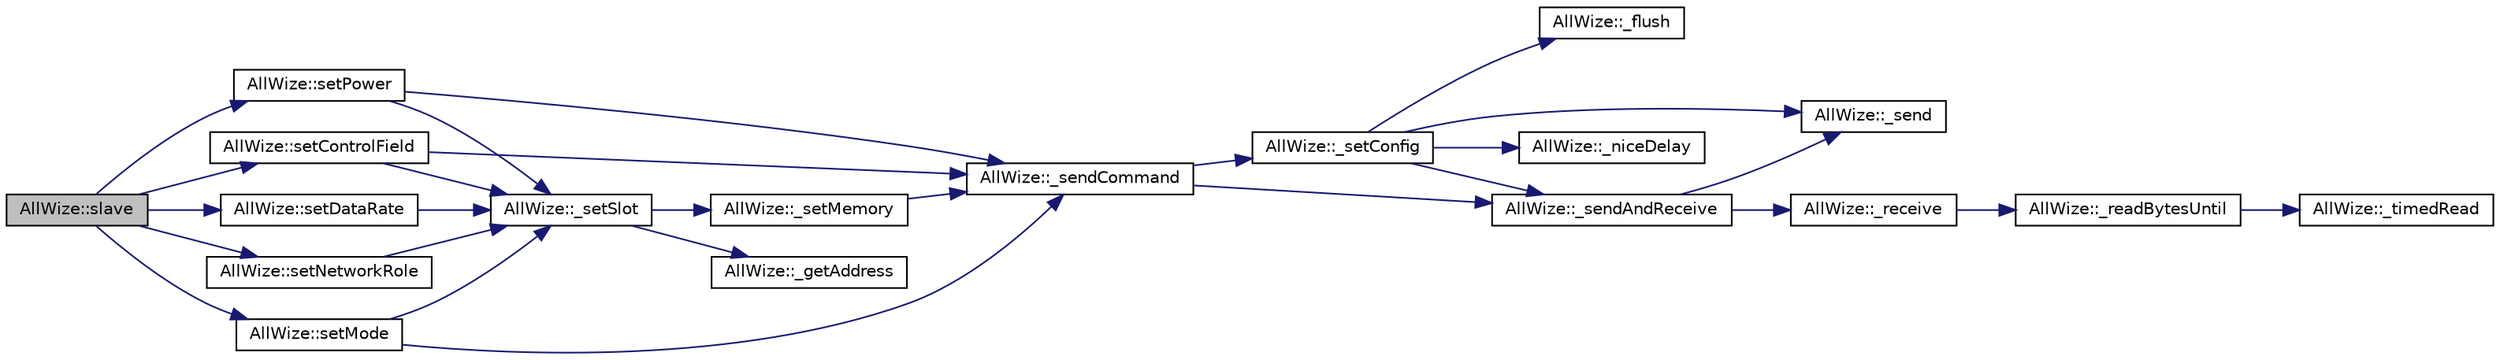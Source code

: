 digraph "AllWize::slave"
{
  edge [fontname="Helvetica",fontsize="10",labelfontname="Helvetica",labelfontsize="10"];
  node [fontname="Helvetica",fontsize="10",shape=record];
  rankdir="LR";
  Node1660 [label="AllWize::slave",height=0.2,width=0.4,color="black", fillcolor="grey75", style="filled", fontcolor="black"];
  Node1660 -> Node1661 [color="midnightblue",fontsize="10",style="solid",fontname="Helvetica"];
  Node1661 [label="AllWize::setMode",height=0.2,width=0.4,color="black", fillcolor="white", style="filled",URL="$classAllWize.html#acfb7c6ac04ef8cefd4bc472bff2f1ee0",tooltip="Sets the module in one of the available MBus modes. "];
  Node1661 -> Node1662 [color="midnightblue",fontsize="10",style="solid",fontname="Helvetica"];
  Node1662 [label="AllWize::_setSlot",height=0.2,width=0.4,color="black", fillcolor="white", style="filled",URL="$classAllWize.html#a594ee81885697cfe4dde313e2d3f6731",tooltip="Sets non-volatile memory contents starting from given address. "];
  Node1662 -> Node1663 [color="midnightblue",fontsize="10",style="solid",fontname="Helvetica"];
  Node1663 [label="AllWize::_getAddress",height=0.2,width=0.4,color="black", fillcolor="white", style="filled",URL="$classAllWize.html#a15521b383a1cf20ac9e7adf6bc90b792",tooltip="Return the physical memory address for the given slot. "];
  Node1662 -> Node1664 [color="midnightblue",fontsize="10",style="solid",fontname="Helvetica"];
  Node1664 [label="AllWize::_setMemory",height=0.2,width=0.4,color="black", fillcolor="white", style="filled",URL="$classAllWize.html#a1ea5bba23570f50e5326108f31c00050",tooltip="Sets non-volatile memory contents starting from given address. "];
  Node1664 -> Node1665 [color="midnightblue",fontsize="10",style="solid",fontname="Helvetica"];
  Node1665 [label="AllWize::_sendCommand",height=0.2,width=0.4,color="black", fillcolor="white", style="filled",URL="$classAllWize.html#aa396ffb4a719730440575425c981adef",tooltip="Sends a command with the given data. "];
  Node1665 -> Node1666 [color="midnightblue",fontsize="10",style="solid",fontname="Helvetica"];
  Node1666 [label="AllWize::_setConfig",height=0.2,width=0.4,color="black", fillcolor="white", style="filled",URL="$classAllWize.html#a493af0599b973f713192b175000264e6",tooltip="Sets or unsets config mode. "];
  Node1666 -> Node1667 [color="midnightblue",fontsize="10",style="solid",fontname="Helvetica"];
  Node1667 [label="AllWize::_flush",height=0.2,width=0.4,color="black", fillcolor="white", style="filled",URL="$classAllWize.html#ace21941ce1a1174ef567c1a269ebf551",tooltip="Flushes the serial line to the module. "];
  Node1666 -> Node1668 [color="midnightblue",fontsize="10",style="solid",fontname="Helvetica"];
  Node1668 [label="AllWize::_sendAndReceive",height=0.2,width=0.4,color="black", fillcolor="white", style="filled",URL="$classAllWize.html#af4c575f742b3c2a837058846b83fbfe1",tooltip="Sends a binary buffer and waits for response. Returns the number of bytes received and stored in the ..."];
  Node1668 -> Node1669 [color="midnightblue",fontsize="10",style="solid",fontname="Helvetica"];
  Node1669 [label="AllWize::_send",height=0.2,width=0.4,color="black", fillcolor="white", style="filled",URL="$classAllWize.html#ac194cac5fd63b864ef567fb7a51a2ac9",tooltip="Sends a binary buffer to the module UART. Returns the number of bytes actually sent. "];
  Node1668 -> Node1670 [color="midnightblue",fontsize="10",style="solid",fontname="Helvetica"];
  Node1670 [label="AllWize::_receive",height=0.2,width=0.4,color="black", fillcolor="white", style="filled",URL="$classAllWize.html#a197c8bd0c47789acefd4e360ca697feb",tooltip="Listens to incoming data from the module until timeout or END_OF_RESPONSE. "];
  Node1670 -> Node1671 [color="midnightblue",fontsize="10",style="solid",fontname="Helvetica"];
  Node1671 [label="AllWize::_readBytesUntil",height=0.2,width=0.4,color="black", fillcolor="white", style="filled",URL="$classAllWize.html#a3cdbc480293b0e3c24107c549b485d5c",tooltip="Reads the stream buffer up to a certain char or times out. "];
  Node1671 -> Node1672 [color="midnightblue",fontsize="10",style="solid",fontname="Helvetica"];
  Node1672 [label="AllWize::_timedRead",height=0.2,width=0.4,color="black", fillcolor="white", style="filled",URL="$classAllWize.html#ac33ba05cebc3de22babb477922a07eaf",tooltip="Reads a byte from the stream with a timeout. "];
  Node1666 -> Node1669 [color="midnightblue",fontsize="10",style="solid",fontname="Helvetica"];
  Node1666 -> Node1673 [color="midnightblue",fontsize="10",style="solid",fontname="Helvetica"];
  Node1673 [label="AllWize::_niceDelay",height=0.2,width=0.4,color="black", fillcolor="white", style="filled",URL="$classAllWize.html#afeed45d2a47e184092d6dcd64c22fb72",tooltip="Does a non-blocking delay. "];
  Node1665 -> Node1668 [color="midnightblue",fontsize="10",style="solid",fontname="Helvetica"];
  Node1661 -> Node1665 [color="midnightblue",fontsize="10",style="solid",fontname="Helvetica"];
  Node1660 -> Node1674 [color="midnightblue",fontsize="10",style="solid",fontname="Helvetica"];
  Node1674 [label="AllWize::setNetworkRole",height=0.2,width=0.4,color="black", fillcolor="white", style="filled",URL="$classAllWize.html#ae6b73decc8d7282c38a9437374ff26eb",tooltip="Sets the network role. "];
  Node1674 -> Node1662 [color="midnightblue",fontsize="10",style="solid",fontname="Helvetica"];
  Node1660 -> Node1675 [color="midnightblue",fontsize="10",style="solid",fontname="Helvetica"];
  Node1675 [label="AllWize::setPower",height=0.2,width=0.4,color="black", fillcolor="white", style="filled",URL="$classAllWize.html#a0982b5aa67cb6a8ef098b33cc9894004",tooltip="Sets the RF power. "];
  Node1675 -> Node1662 [color="midnightblue",fontsize="10",style="solid",fontname="Helvetica"];
  Node1675 -> Node1665 [color="midnightblue",fontsize="10",style="solid",fontname="Helvetica"];
  Node1660 -> Node1676 [color="midnightblue",fontsize="10",style="solid",fontname="Helvetica"];
  Node1676 [label="AllWize::setDataRate",height=0.2,width=0.4,color="black", fillcolor="white", style="filled",URL="$classAllWize.html#a66458505e82e3105cd5b4357bf02e3e8",tooltip="Sets the data rate. "];
  Node1676 -> Node1662 [color="midnightblue",fontsize="10",style="solid",fontname="Helvetica"];
  Node1660 -> Node1677 [color="midnightblue",fontsize="10",style="solid",fontname="Helvetica"];
  Node1677 [label="AllWize::setControlField",height=0.2,width=0.4,color="black", fillcolor="white", style="filled",URL="$classAllWize.html#aedb6eec9766105625527f4895dffb8f3",tooltip="Sets the control field value. "];
  Node1677 -> Node1662 [color="midnightblue",fontsize="10",style="solid",fontname="Helvetica"];
  Node1677 -> Node1665 [color="midnightblue",fontsize="10",style="solid",fontname="Helvetica"];
}
